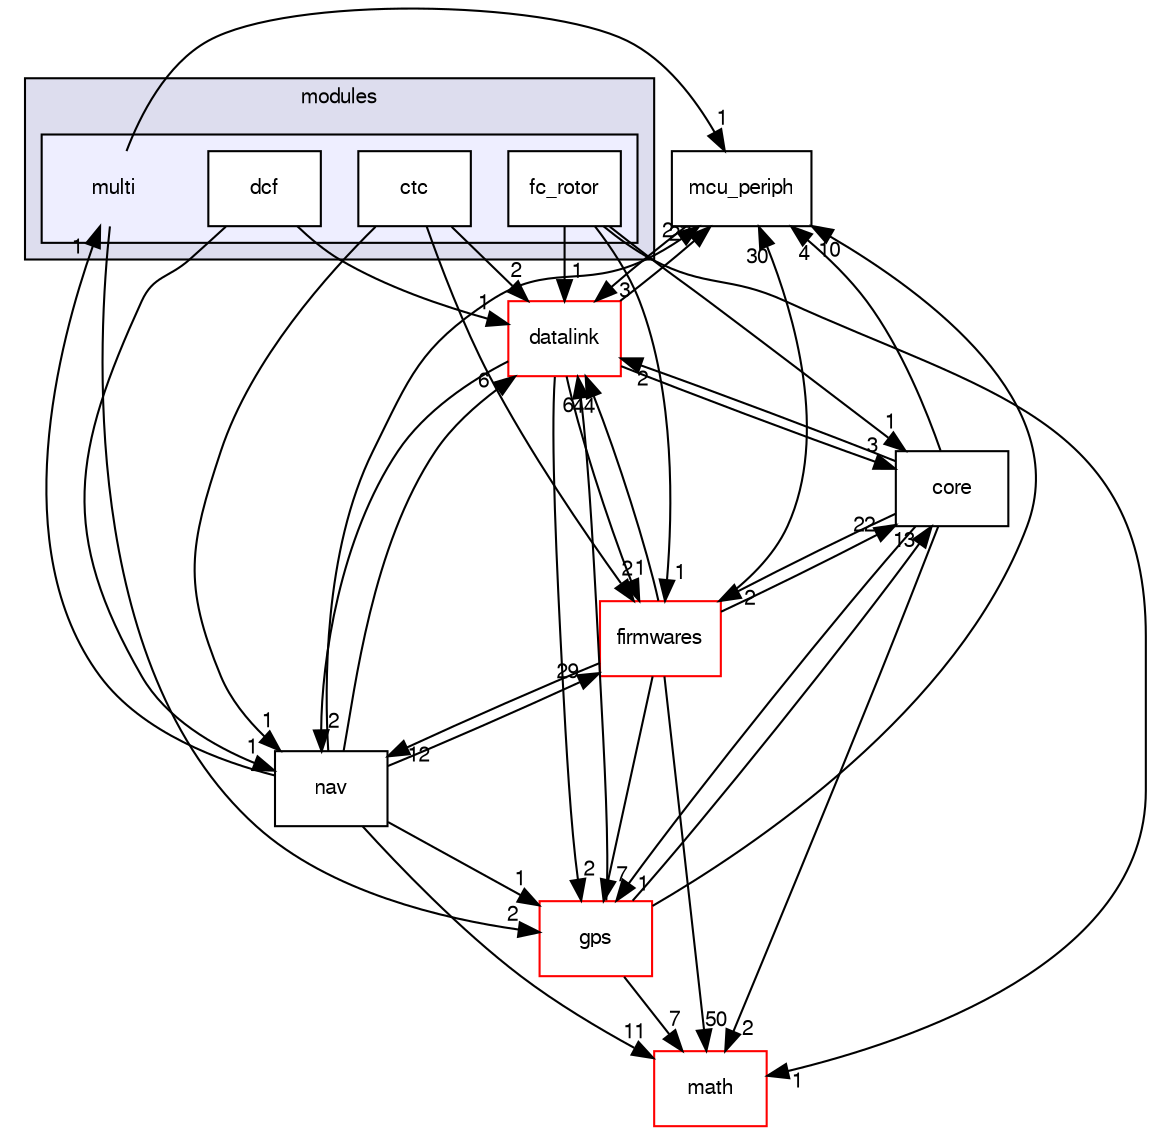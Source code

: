 digraph "sw/airborne/modules/multi" {
  compound=true
  node [ fontsize="10", fontname="FreeSans"];
  edge [ labelfontsize="10", labelfontname="FreeSans"];
  subgraph clusterdir_c2abcdd6ccb39c3582929c0e3f5651c2 {
    graph [ bgcolor="#ddddee", pencolor="black", label="modules" fontname="FreeSans", fontsize="10", URL="dir_c2abcdd6ccb39c3582929c0e3f5651c2.html"]
  subgraph clusterdir_280ddc4eab531a6a77fbd73e72656568 {
    graph [ bgcolor="#eeeeff", pencolor="black", label="" URL="dir_280ddc4eab531a6a77fbd73e72656568.html"];
    dir_280ddc4eab531a6a77fbd73e72656568 [shape=plaintext label="multi"];
    dir_1889829e0cd2f1147fab399b199a05a4 [shape=box label="ctc" color="black" fillcolor="white" style="filled" URL="dir_1889829e0cd2f1147fab399b199a05a4.html"];
    dir_9f6688ff566f5c59c5622982f9071be5 [shape=box label="dcf" color="black" fillcolor="white" style="filled" URL="dir_9f6688ff566f5c59c5622982f9071be5.html"];
    dir_1ebbe115f258296c1edf748937894bd6 [shape=box label="fc_rotor" color="black" fillcolor="white" style="filled" URL="dir_1ebbe115f258296c1edf748937894bd6.html"];
  }
  }
  dir_0e703de7e76e38c62de795c957434487 [shape=box label="core" URL="dir_0e703de7e76e38c62de795c957434487.html"];
  dir_1ca43f6a116d741d80fb1d0555a2b198 [shape=box label="mcu_periph" URL="dir_1ca43f6a116d741d80fb1d0555a2b198.html"];
  dir_e7d2494544042a787a6ee70a779a5e07 [shape=box label="firmwares" fillcolor="white" style="filled" color="red" URL="dir_e7d2494544042a787a6ee70a779a5e07.html"];
  dir_164c7aa663179b26059278e7f36078da [shape=box label="datalink" fillcolor="white" style="filled" color="red" URL="dir_164c7aa663179b26059278e7f36078da.html"];
  dir_29343b6f5fcd4b75a5dfbb985ff56864 [shape=box label="math" fillcolor="white" style="filled" color="red" URL="dir_29343b6f5fcd4b75a5dfbb985ff56864.html"];
  dir_5e5c455c6cc9b4955752fc2ddd0b9fff [shape=box label="gps" fillcolor="white" style="filled" color="red" URL="dir_5e5c455c6cc9b4955752fc2ddd0b9fff.html"];
  dir_984e899df90dd104b2eabcdbb76ec71f [shape=box label="nav" URL="dir_984e899df90dd104b2eabcdbb76ec71f.html"];
  dir_0e703de7e76e38c62de795c957434487->dir_1ca43f6a116d741d80fb1d0555a2b198 [headlabel="4", labeldistance=1.5 headhref="dir_000128_000107.html"];
  dir_0e703de7e76e38c62de795c957434487->dir_e7d2494544042a787a6ee70a779a5e07 [headlabel="2", labeldistance=1.5 headhref="dir_000128_000092.html"];
  dir_0e703de7e76e38c62de795c957434487->dir_164c7aa663179b26059278e7f36078da [headlabel="2", labeldistance=1.5 headhref="dir_000128_000034.html"];
  dir_0e703de7e76e38c62de795c957434487->dir_29343b6f5fcd4b75a5dfbb985ff56864 [headlabel="2", labeldistance=1.5 headhref="dir_000128_000105.html"];
  dir_0e703de7e76e38c62de795c957434487->dir_5e5c455c6cc9b4955752fc2ddd0b9fff [headlabel="1", labeldistance=1.5 headhref="dir_000128_000151.html"];
  dir_1ebbe115f258296c1edf748937894bd6->dir_0e703de7e76e38c62de795c957434487 [headlabel="1", labeldistance=1.5 headhref="dir_000178_000128.html"];
  dir_1ebbe115f258296c1edf748937894bd6->dir_e7d2494544042a787a6ee70a779a5e07 [headlabel="1", labeldistance=1.5 headhref="dir_000178_000092.html"];
  dir_1ebbe115f258296c1edf748937894bd6->dir_164c7aa663179b26059278e7f36078da [headlabel="1", labeldistance=1.5 headhref="dir_000178_000034.html"];
  dir_1ebbe115f258296c1edf748937894bd6->dir_29343b6f5fcd4b75a5dfbb985ff56864 [headlabel="1", labeldistance=1.5 headhref="dir_000178_000105.html"];
  dir_1ca43f6a116d741d80fb1d0555a2b198->dir_164c7aa663179b26059278e7f36078da [headlabel="3", labeldistance=1.5 headhref="dir_000107_000034.html"];
  dir_1889829e0cd2f1147fab399b199a05a4->dir_e7d2494544042a787a6ee70a779a5e07 [headlabel="2", labeldistance=1.5 headhref="dir_000176_000092.html"];
  dir_1889829e0cd2f1147fab399b199a05a4->dir_164c7aa663179b26059278e7f36078da [headlabel="2", labeldistance=1.5 headhref="dir_000176_000034.html"];
  dir_1889829e0cd2f1147fab399b199a05a4->dir_984e899df90dd104b2eabcdbb76ec71f [headlabel="1", labeldistance=1.5 headhref="dir_000176_000135.html"];
  dir_e7d2494544042a787a6ee70a779a5e07->dir_0e703de7e76e38c62de795c957434487 [headlabel="22", labeldistance=1.5 headhref="dir_000092_000128.html"];
  dir_e7d2494544042a787a6ee70a779a5e07->dir_1ca43f6a116d741d80fb1d0555a2b198 [headlabel="30", labeldistance=1.5 headhref="dir_000092_000107.html"];
  dir_e7d2494544042a787a6ee70a779a5e07->dir_164c7aa663179b26059278e7f36078da [headlabel="44", labeldistance=1.5 headhref="dir_000092_000034.html"];
  dir_e7d2494544042a787a6ee70a779a5e07->dir_29343b6f5fcd4b75a5dfbb985ff56864 [headlabel="50", labeldistance=1.5 headhref="dir_000092_000105.html"];
  dir_e7d2494544042a787a6ee70a779a5e07->dir_5e5c455c6cc9b4955752fc2ddd0b9fff [headlabel="7", labeldistance=1.5 headhref="dir_000092_000151.html"];
  dir_e7d2494544042a787a6ee70a779a5e07->dir_984e899df90dd104b2eabcdbb76ec71f [headlabel="12", labeldistance=1.5 headhref="dir_000092_000135.html"];
  dir_164c7aa663179b26059278e7f36078da->dir_0e703de7e76e38c62de795c957434487 [headlabel="3", labeldistance=1.5 headhref="dir_000034_000128.html"];
  dir_164c7aa663179b26059278e7f36078da->dir_1ca43f6a116d741d80fb1d0555a2b198 [headlabel="27", labeldistance=1.5 headhref="dir_000034_000107.html"];
  dir_164c7aa663179b26059278e7f36078da->dir_e7d2494544042a787a6ee70a779a5e07 [headlabel="1", labeldistance=1.5 headhref="dir_000034_000092.html"];
  dir_164c7aa663179b26059278e7f36078da->dir_5e5c455c6cc9b4955752fc2ddd0b9fff [headlabel="2", labeldistance=1.5 headhref="dir_000034_000151.html"];
  dir_164c7aa663179b26059278e7f36078da->dir_984e899df90dd104b2eabcdbb76ec71f [headlabel="2", labeldistance=1.5 headhref="dir_000034_000135.html"];
  dir_280ddc4eab531a6a77fbd73e72656568->dir_1ca43f6a116d741d80fb1d0555a2b198 [headlabel="1", labeldistance=1.5 headhref="dir_000175_000107.html"];
  dir_280ddc4eab531a6a77fbd73e72656568->dir_5e5c455c6cc9b4955752fc2ddd0b9fff [headlabel="2", labeldistance=1.5 headhref="dir_000175_000151.html"];
  dir_9f6688ff566f5c59c5622982f9071be5->dir_164c7aa663179b26059278e7f36078da [headlabel="1", labeldistance=1.5 headhref="dir_000177_000034.html"];
  dir_9f6688ff566f5c59c5622982f9071be5->dir_984e899df90dd104b2eabcdbb76ec71f [headlabel="1", labeldistance=1.5 headhref="dir_000177_000135.html"];
  dir_5e5c455c6cc9b4955752fc2ddd0b9fff->dir_0e703de7e76e38c62de795c957434487 [headlabel="13", labeldistance=1.5 headhref="dir_000151_000128.html"];
  dir_5e5c455c6cc9b4955752fc2ddd0b9fff->dir_1ca43f6a116d741d80fb1d0555a2b198 [headlabel="10", labeldistance=1.5 headhref="dir_000151_000107.html"];
  dir_5e5c455c6cc9b4955752fc2ddd0b9fff->dir_164c7aa663179b26059278e7f36078da [headlabel="6", labeldistance=1.5 headhref="dir_000151_000034.html"];
  dir_5e5c455c6cc9b4955752fc2ddd0b9fff->dir_29343b6f5fcd4b75a5dfbb985ff56864 [headlabel="7", labeldistance=1.5 headhref="dir_000151_000105.html"];
  dir_984e899df90dd104b2eabcdbb76ec71f->dir_1ca43f6a116d741d80fb1d0555a2b198 [headlabel="2", labeldistance=1.5 headhref="dir_000135_000107.html"];
  dir_984e899df90dd104b2eabcdbb76ec71f->dir_e7d2494544042a787a6ee70a779a5e07 [headlabel="29", labeldistance=1.5 headhref="dir_000135_000092.html"];
  dir_984e899df90dd104b2eabcdbb76ec71f->dir_164c7aa663179b26059278e7f36078da [headlabel="6", labeldistance=1.5 headhref="dir_000135_000034.html"];
  dir_984e899df90dd104b2eabcdbb76ec71f->dir_280ddc4eab531a6a77fbd73e72656568 [headlabel="1", labeldistance=1.5 headhref="dir_000135_000175.html"];
  dir_984e899df90dd104b2eabcdbb76ec71f->dir_29343b6f5fcd4b75a5dfbb985ff56864 [headlabel="11", labeldistance=1.5 headhref="dir_000135_000105.html"];
  dir_984e899df90dd104b2eabcdbb76ec71f->dir_5e5c455c6cc9b4955752fc2ddd0b9fff [headlabel="1", labeldistance=1.5 headhref="dir_000135_000151.html"];
}
